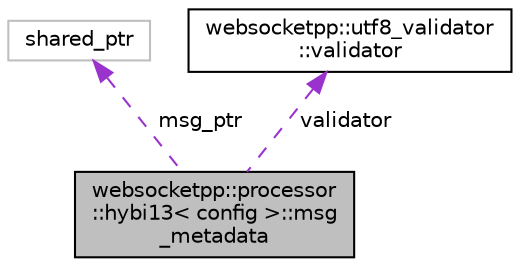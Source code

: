 digraph "websocketpp::processor::hybi13&lt; config &gt;::msg_metadata"
{
  edge [fontname="Helvetica",fontsize="10",labelfontname="Helvetica",labelfontsize="10"];
  node [fontname="Helvetica",fontsize="10",shape=record];
  Node1 [label="websocketpp::processor\l::hybi13\< config \>::msg\l_metadata",height=0.2,width=0.4,color="black", fillcolor="grey75", style="filled", fontcolor="black"];
  Node2 -> Node1 [dir="back",color="darkorchid3",fontsize="10",style="dashed",label=" msg_ptr" ];
  Node2 [label="shared_ptr",height=0.2,width=0.4,color="grey75", fillcolor="white", style="filled"];
  Node3 -> Node1 [dir="back",color="darkorchid3",fontsize="10",style="dashed",label=" validator" ];
  Node3 [label="websocketpp::utf8_validator\l::validator",height=0.2,width=0.4,color="black", fillcolor="white", style="filled",URL="$classwebsocketpp_1_1utf8__validator_1_1validator.html",tooltip="Provides streaming UTF8 validation functionality. "];
}
